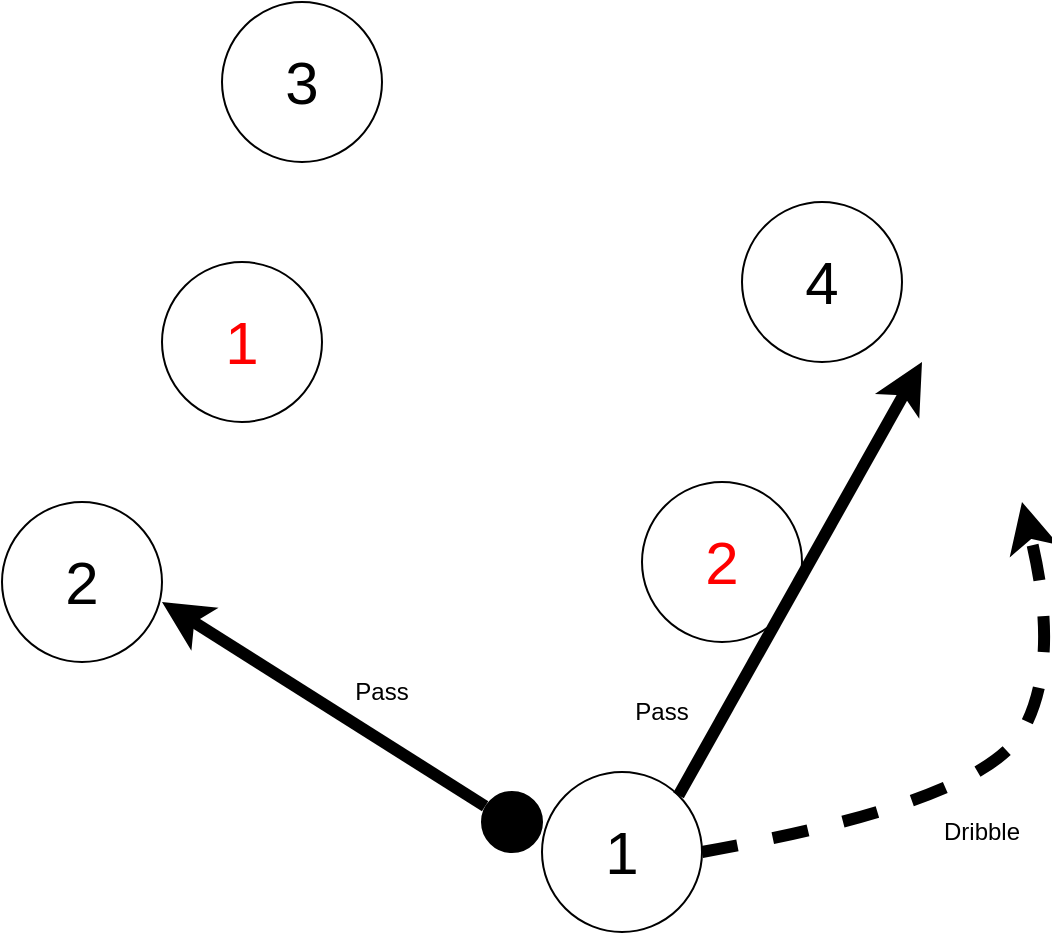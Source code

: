 <mxfile version="20.5.1" type="github">
  <diagram id="xn9U-B0csEcdAIWwwBOO" name="ページ1">
    <mxGraphModel dx="981" dy="574" grid="1" gridSize="10" guides="1" tooltips="1" connect="1" arrows="1" fold="1" page="1" pageScale="1" pageWidth="827" pageHeight="1169" math="0" shadow="0">
      <root>
        <mxCell id="0" />
        <mxCell id="1" parent="0" />
        <mxCell id="wphsssCyiTnLDFVFWFAH-1" value="" style="ellipse;whiteSpace=wrap;html=1;aspect=fixed;fillColor=#000000;" parent="1" vertex="1">
          <mxGeometry x="450" y="555" width="30" height="30" as="geometry" />
        </mxCell>
        <mxCell id="wphsssCyiTnLDFVFWFAH-3" value="&lt;font style=&quot;font-size: 30px;&quot;&gt;1&lt;/font&gt;" style="ellipse;whiteSpace=wrap;html=1;aspect=fixed;" parent="1" vertex="1">
          <mxGeometry x="480" y="545" width="80" height="80" as="geometry" />
        </mxCell>
        <mxCell id="wphsssCyiTnLDFVFWFAH-4" value="&lt;font color=&quot;#ff0000&quot; style=&quot;font-size: 30px;&quot;&gt;1&lt;/font&gt;" style="ellipse;whiteSpace=wrap;html=1;aspect=fixed;fillColor=#FFFFFF;" parent="1" vertex="1">
          <mxGeometry x="290" y="290" width="80" height="80" as="geometry" />
        </mxCell>
        <mxCell id="wphsssCyiTnLDFVFWFAH-5" value="&lt;font style=&quot;font-size: 30px;&quot;&gt;2&lt;/font&gt;" style="ellipse;whiteSpace=wrap;html=1;aspect=fixed;" parent="1" vertex="1">
          <mxGeometry x="210" y="410" width="80" height="80" as="geometry" />
        </mxCell>
        <mxCell id="wphsssCyiTnLDFVFWFAH-8" style="edgeStyle=orthogonalEdgeStyle;rounded=0;orthogonalLoop=1;jettySize=auto;html=1;exitX=1;exitY=0.5;exitDx=0;exitDy=0;entryX=0;entryY=0;entryDx=0;entryDy=0;fontSize=30;fontColor=#FF0000;" parent="1" source="wphsssCyiTnLDFVFWFAH-1" target="wphsssCyiTnLDFVFWFAH-1" edge="1">
          <mxGeometry relative="1" as="geometry" />
        </mxCell>
        <mxCell id="wphsssCyiTnLDFVFWFAH-9" value="&lt;span style=&quot;font-size: 30px;&quot;&gt;3&lt;/span&gt;" style="ellipse;whiteSpace=wrap;html=1;aspect=fixed;" parent="1" vertex="1">
          <mxGeometry x="320" y="160" width="80" height="80" as="geometry" />
        </mxCell>
        <mxCell id="wphsssCyiTnLDFVFWFAH-10" value="&lt;font style=&quot;font-size: 30px;&quot;&gt;4&lt;/font&gt;" style="ellipse;whiteSpace=wrap;html=1;aspect=fixed;" parent="1" vertex="1">
          <mxGeometry x="580" y="260" width="80" height="80" as="geometry" />
        </mxCell>
        <mxCell id="wphsssCyiTnLDFVFWFAH-11" value="&lt;font color=&quot;#ff0000&quot; style=&quot;font-size: 30px;&quot;&gt;2&lt;/font&gt;" style="ellipse;whiteSpace=wrap;html=1;aspect=fixed;fillColor=#FFFFFF;" parent="1" vertex="1">
          <mxGeometry x="530" y="400" width="80" height="80" as="geometry" />
        </mxCell>
        <mxCell id="77AZ8KUObjL5AP7mxi2a-1" value="" style="endArrow=classic;html=1;rounded=0;exitX=0.052;exitY=0.237;exitDx=0;exitDy=0;exitPerimeter=0;entryX=1;entryY=0.625;entryDx=0;entryDy=0;entryPerimeter=0;strokeWidth=6;" parent="1" source="wphsssCyiTnLDFVFWFAH-1" target="wphsssCyiTnLDFVFWFAH-5" edge="1">
          <mxGeometry width="50" height="50" relative="1" as="geometry">
            <mxPoint x="390" y="430" as="sourcePoint" />
            <mxPoint x="440" y="380" as="targetPoint" />
          </mxGeometry>
        </mxCell>
        <mxCell id="77AZ8KUObjL5AP7mxi2a-3" value="" style="curved=1;endArrow=classic;html=1;rounded=0;strokeWidth=6;dashed=1;" parent="1" edge="1">
          <mxGeometry width="50" height="50" relative="1" as="geometry">
            <mxPoint x="560" y="585" as="sourcePoint" />
            <mxPoint x="720" y="410" as="targetPoint" />
            <Array as="points">
              <mxPoint x="700" y="560" />
              <mxPoint x="740" y="490" />
            </Array>
          </mxGeometry>
        </mxCell>
        <mxCell id="77AZ8KUObjL5AP7mxi2a-4" value="Pass" style="text;html=1;strokeColor=none;fillColor=none;align=center;verticalAlign=middle;whiteSpace=wrap;rounded=0;" parent="1" vertex="1">
          <mxGeometry x="370" y="490" width="60" height="30" as="geometry" />
        </mxCell>
        <mxCell id="77AZ8KUObjL5AP7mxi2a-5" value="Dribble" style="text;html=1;strokeColor=none;fillColor=none;align=center;verticalAlign=middle;whiteSpace=wrap;rounded=0;" parent="1" vertex="1">
          <mxGeometry x="670" y="560" width="60" height="30" as="geometry" />
        </mxCell>
        <mxCell id="OKJ5bo4SG5owmQdN7gM3-1" value="" style="endArrow=classic;html=1;rounded=0;exitX=1;exitY=0;exitDx=0;exitDy=0;strokeWidth=6;" edge="1" parent="1" source="wphsssCyiTnLDFVFWFAH-3">
          <mxGeometry width="50" height="50" relative="1" as="geometry">
            <mxPoint x="531.56" y="532.11" as="sourcePoint" />
            <mxPoint x="670" y="340" as="targetPoint" />
          </mxGeometry>
        </mxCell>
        <mxCell id="OKJ5bo4SG5owmQdN7gM3-2" value="Pass" style="text;html=1;strokeColor=none;fillColor=none;align=center;verticalAlign=middle;whiteSpace=wrap;rounded=0;" vertex="1" parent="1">
          <mxGeometry x="510" y="500" width="60" height="30" as="geometry" />
        </mxCell>
      </root>
    </mxGraphModel>
  </diagram>
</mxfile>
